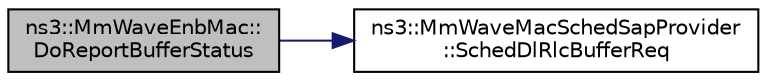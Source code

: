 digraph "ns3::MmWaveEnbMac::DoReportBufferStatus"
{
  edge [fontname="Helvetica",fontsize="10",labelfontname="Helvetica",labelfontsize="10"];
  node [fontname="Helvetica",fontsize="10",shape=record];
  rankdir="LR";
  Node1 [label="ns3::MmWaveEnbMac::\lDoReportBufferStatus",height=0.2,width=0.4,color="black", fillcolor="grey75", style="filled", fontcolor="black"];
  Node1 -> Node2 [color="midnightblue",fontsize="10",style="solid"];
  Node2 [label="ns3::MmWaveMacSchedSapProvider\l::SchedDlRlcBufferReq",height=0.2,width=0.4,color="black", fillcolor="white", style="filled",URL="$da/d7d/classns3_1_1MmWaveMacSchedSapProvider.html#a7cb4794297d2a0c8e198b0a70a919f05"];
}
